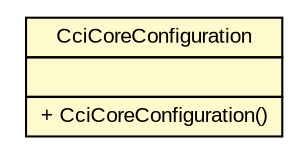 #!/usr/local/bin/dot
#
# Class diagram 
# Generated by UMLGraph version R5_6 (http://www.umlgraph.org/)
#

digraph G {
	edge [fontname="arial",fontsize=10,labelfontname="arial",labelfontsize=10];
	node [fontname="arial",fontsize=10,shape=plaintext];
	nodesep=0.25;
	ranksep=0.5;
	// br.gov.to.sefaz.cci.configuration.CciCoreConfiguration
	c314488 [label=<<table title="br.gov.to.sefaz.cci.configuration.CciCoreConfiguration" border="0" cellborder="1" cellspacing="0" cellpadding="2" port="p" bgcolor="lemonChiffon" href="./CciCoreConfiguration.html">
		<tr><td><table border="0" cellspacing="0" cellpadding="1">
<tr><td align="center" balign="center"> CciCoreConfiguration </td></tr>
		</table></td></tr>
		<tr><td><table border="0" cellspacing="0" cellpadding="1">
<tr><td align="left" balign="left">  </td></tr>
		</table></td></tr>
		<tr><td><table border="0" cellspacing="0" cellpadding="1">
<tr><td align="left" balign="left"> + CciCoreConfiguration() </td></tr>
		</table></td></tr>
		</table>>, URL="./CciCoreConfiguration.html", fontname="arial", fontcolor="black", fontsize=10.0];
}

